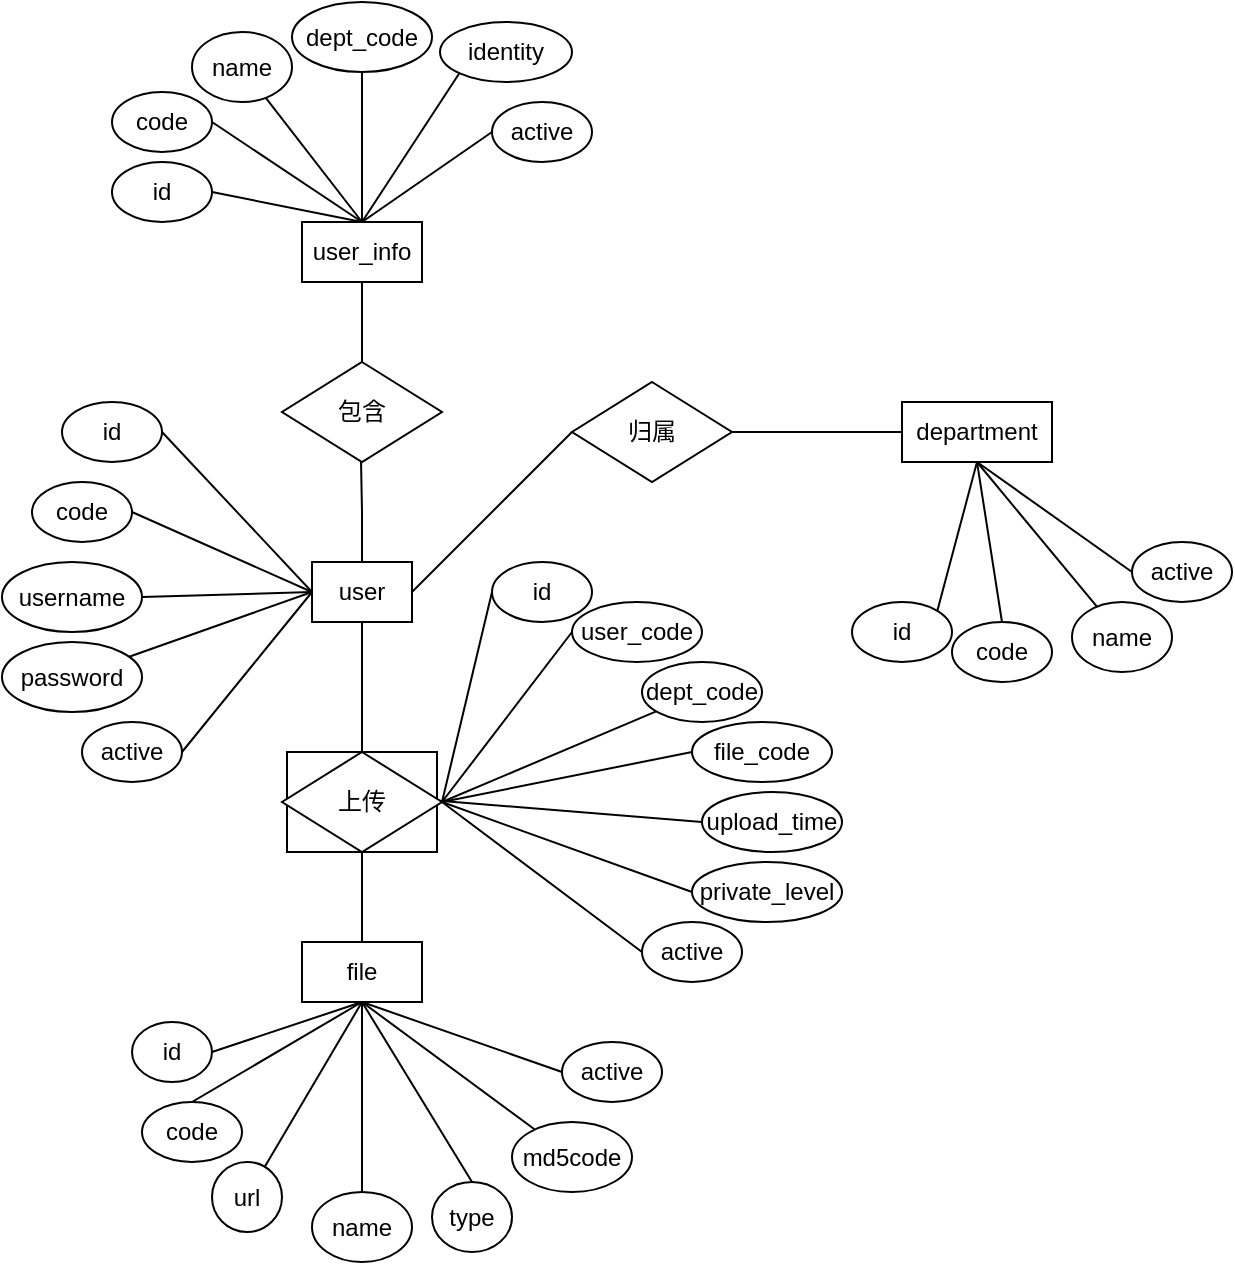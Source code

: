 <mxfile version="15.4.3" type="github">
  <diagram id="KTl8g3MnL7EqeoU-ZOUq" name="Page-1">
    <mxGraphModel dx="1108" dy="1651" grid="1" gridSize="10" guides="1" tooltips="1" connect="1" arrows="1" fold="1" page="1" pageScale="1" pageWidth="827" pageHeight="1169" math="0" shadow="0">
      <root>
        <mxCell id="0" />
        <mxCell id="1" parent="0" />
        <mxCell id="3dIT8nD3w7ZH45Lx_ABC-2" value="user" style="rounded=0;whiteSpace=wrap;html=1;" vertex="1" parent="1">
          <mxGeometry x="210" y="160" width="50" height="30" as="geometry" />
        </mxCell>
        <mxCell id="3dIT8nD3w7ZH45Lx_ABC-3" value="id" style="ellipse;whiteSpace=wrap;html=1;" vertex="1" parent="1">
          <mxGeometry x="85" y="80" width="50" height="30" as="geometry" />
        </mxCell>
        <mxCell id="3dIT8nD3w7ZH45Lx_ABC-4" value="code" style="ellipse;whiteSpace=wrap;html=1;" vertex="1" parent="1">
          <mxGeometry x="70" y="120" width="50" height="30" as="geometry" />
        </mxCell>
        <mxCell id="3dIT8nD3w7ZH45Lx_ABC-5" value="username" style="ellipse;whiteSpace=wrap;html=1;" vertex="1" parent="1">
          <mxGeometry x="55" y="160" width="70" height="35" as="geometry" />
        </mxCell>
        <mxCell id="3dIT8nD3w7ZH45Lx_ABC-6" value="password" style="ellipse;whiteSpace=wrap;html=1;" vertex="1" parent="1">
          <mxGeometry x="55" y="200" width="70" height="35" as="geometry" />
        </mxCell>
        <mxCell id="3dIT8nD3w7ZH45Lx_ABC-7" value="active" style="ellipse;whiteSpace=wrap;html=1;" vertex="1" parent="1">
          <mxGeometry x="95" y="240" width="50" height="30" as="geometry" />
        </mxCell>
        <mxCell id="3dIT8nD3w7ZH45Lx_ABC-8" value="" style="endArrow=none;html=1;rounded=0;exitX=1;exitY=0.5;exitDx=0;exitDy=0;entryX=0;entryY=0.5;entryDx=0;entryDy=0;" edge="1" parent="1" source="3dIT8nD3w7ZH45Lx_ABC-3" target="3dIT8nD3w7ZH45Lx_ABC-2">
          <mxGeometry width="50" height="50" relative="1" as="geometry">
            <mxPoint x="130" y="270" as="sourcePoint" />
            <mxPoint x="180" y="220" as="targetPoint" />
          </mxGeometry>
        </mxCell>
        <mxCell id="3dIT8nD3w7ZH45Lx_ABC-9" value="" style="endArrow=none;html=1;rounded=0;entryX=0;entryY=0.5;entryDx=0;entryDy=0;exitX=1;exitY=0.5;exitDx=0;exitDy=0;" edge="1" parent="1" source="3dIT8nD3w7ZH45Lx_ABC-4" target="3dIT8nD3w7ZH45Lx_ABC-2">
          <mxGeometry width="50" height="50" relative="1" as="geometry">
            <mxPoint x="125" y="135" as="sourcePoint" />
            <mxPoint x="210" y="245" as="targetPoint" />
          </mxGeometry>
        </mxCell>
        <mxCell id="3dIT8nD3w7ZH45Lx_ABC-10" value="" style="endArrow=none;html=1;rounded=0;entryX=0;entryY=0.5;entryDx=0;entryDy=0;exitX=1;exitY=0.5;exitDx=0;exitDy=0;" edge="1" parent="1" source="3dIT8nD3w7ZH45Lx_ABC-5" target="3dIT8nD3w7ZH45Lx_ABC-2">
          <mxGeometry width="50" height="50" relative="1" as="geometry">
            <mxPoint x="150" y="297.5" as="sourcePoint" />
            <mxPoint x="220" y="255" as="targetPoint" />
          </mxGeometry>
        </mxCell>
        <mxCell id="3dIT8nD3w7ZH45Lx_ABC-11" value="" style="endArrow=none;html=1;rounded=0;entryX=0;entryY=0.5;entryDx=0;entryDy=0;" edge="1" parent="1" source="3dIT8nD3w7ZH45Lx_ABC-6" target="3dIT8nD3w7ZH45Lx_ABC-2">
          <mxGeometry width="50" height="50" relative="1" as="geometry">
            <mxPoint x="160" y="307.5" as="sourcePoint" />
            <mxPoint x="220" y="250" as="targetPoint" />
          </mxGeometry>
        </mxCell>
        <mxCell id="3dIT8nD3w7ZH45Lx_ABC-12" value="" style="endArrow=none;html=1;rounded=0;exitX=1;exitY=0.5;exitDx=0;exitDy=0;entryX=0;entryY=0.5;entryDx=0;entryDy=0;" edge="1" parent="1" source="3dIT8nD3w7ZH45Lx_ABC-7" target="3dIT8nD3w7ZH45Lx_ABC-2">
          <mxGeometry width="50" height="50" relative="1" as="geometry">
            <mxPoint x="170" y="317.5" as="sourcePoint" />
            <mxPoint x="225" y="250" as="targetPoint" />
          </mxGeometry>
        </mxCell>
        <mxCell id="3dIT8nD3w7ZH45Lx_ABC-14" value="user_info" style="rounded=0;whiteSpace=wrap;html=1;" vertex="1" parent="1">
          <mxGeometry x="205" y="-10" width="60" height="30" as="geometry" />
        </mxCell>
        <mxCell id="3dIT8nD3w7ZH45Lx_ABC-15" value="id" style="ellipse;whiteSpace=wrap;html=1;" vertex="1" parent="1">
          <mxGeometry x="110" y="-40" width="50" height="30" as="geometry" />
        </mxCell>
        <mxCell id="3dIT8nD3w7ZH45Lx_ABC-16" value="code" style="ellipse;whiteSpace=wrap;html=1;" vertex="1" parent="1">
          <mxGeometry x="110" y="-75" width="50" height="30" as="geometry" />
        </mxCell>
        <mxCell id="3dIT8nD3w7ZH45Lx_ABC-17" value="name" style="ellipse;whiteSpace=wrap;html=1;" vertex="1" parent="1">
          <mxGeometry x="150" y="-105" width="50" height="35" as="geometry" />
        </mxCell>
        <mxCell id="3dIT8nD3w7ZH45Lx_ABC-18" value="identity" style="ellipse;whiteSpace=wrap;html=1;" vertex="1" parent="1">
          <mxGeometry x="274" y="-110" width="66" height="30" as="geometry" />
        </mxCell>
        <mxCell id="3dIT8nD3w7ZH45Lx_ABC-19" value="active" style="ellipse;whiteSpace=wrap;html=1;" vertex="1" parent="1">
          <mxGeometry x="300" y="-70" width="50" height="30" as="geometry" />
        </mxCell>
        <mxCell id="3dIT8nD3w7ZH45Lx_ABC-20" value="" style="endArrow=none;html=1;rounded=0;exitX=1;exitY=0.5;exitDx=0;exitDy=0;entryX=0.5;entryY=0;entryDx=0;entryDy=0;" edge="1" parent="1" source="3dIT8nD3w7ZH45Lx_ABC-15" target="3dIT8nD3w7ZH45Lx_ABC-14">
          <mxGeometry width="50" height="50" relative="1" as="geometry">
            <mxPoint x="140" y="65" as="sourcePoint" />
            <mxPoint x="190" y="15" as="targetPoint" />
          </mxGeometry>
        </mxCell>
        <mxCell id="3dIT8nD3w7ZH45Lx_ABC-21" value="" style="endArrow=none;html=1;rounded=0;exitX=1;exitY=0.5;exitDx=0;exitDy=0;entryX=0.5;entryY=0;entryDx=0;entryDy=0;" edge="1" parent="1" source="3dIT8nD3w7ZH45Lx_ABC-16" target="3dIT8nD3w7ZH45Lx_ABC-14">
          <mxGeometry width="50" height="50" relative="1" as="geometry">
            <mxPoint x="150" y="82.5" as="sourcePoint" />
            <mxPoint x="220" y="40" as="targetPoint" />
          </mxGeometry>
        </mxCell>
        <mxCell id="3dIT8nD3w7ZH45Lx_ABC-22" value="" style="endArrow=none;html=1;rounded=0;entryX=0.5;entryY=0;entryDx=0;entryDy=0;" edge="1" parent="1" source="3dIT8nD3w7ZH45Lx_ABC-17" target="3dIT8nD3w7ZH45Lx_ABC-14">
          <mxGeometry width="50" height="50" relative="1" as="geometry">
            <mxPoint x="160" y="92.5" as="sourcePoint" />
            <mxPoint x="230" y="50" as="targetPoint" />
          </mxGeometry>
        </mxCell>
        <mxCell id="3dIT8nD3w7ZH45Lx_ABC-23" value="" style="endArrow=none;html=1;rounded=0;exitX=0;exitY=1;exitDx=0;exitDy=0;entryX=0.5;entryY=0;entryDx=0;entryDy=0;" edge="1" parent="1" source="3dIT8nD3w7ZH45Lx_ABC-18" target="3dIT8nD3w7ZH45Lx_ABC-14">
          <mxGeometry width="50" height="50" relative="1" as="geometry">
            <mxPoint x="170" y="102.5" as="sourcePoint" />
            <mxPoint x="230" y="45" as="targetPoint" />
          </mxGeometry>
        </mxCell>
        <mxCell id="3dIT8nD3w7ZH45Lx_ABC-24" value="" style="endArrow=none;html=1;rounded=0;exitX=0;exitY=0.5;exitDx=0;exitDy=0;entryX=0.5;entryY=0;entryDx=0;entryDy=0;" edge="1" parent="1" source="3dIT8nD3w7ZH45Lx_ABC-19" target="3dIT8nD3w7ZH45Lx_ABC-14">
          <mxGeometry width="50" height="50" relative="1" as="geometry">
            <mxPoint x="180" y="112.5" as="sourcePoint" />
            <mxPoint x="235" y="45" as="targetPoint" />
          </mxGeometry>
        </mxCell>
        <mxCell id="3dIT8nD3w7ZH45Lx_ABC-25" value="dept_code" style="ellipse;whiteSpace=wrap;html=1;" vertex="1" parent="1">
          <mxGeometry x="200" y="-120" width="70" height="35" as="geometry" />
        </mxCell>
        <mxCell id="3dIT8nD3w7ZH45Lx_ABC-26" value="" style="endArrow=none;html=1;rounded=0;exitX=0.5;exitY=1;exitDx=0;exitDy=0;entryX=0.5;entryY=0;entryDx=0;entryDy=0;" edge="1" parent="1" source="3dIT8nD3w7ZH45Lx_ABC-25" target="3dIT8nD3w7ZH45Lx_ABC-14">
          <mxGeometry width="50" height="50" relative="1" as="geometry">
            <mxPoint x="315" y="130" as="sourcePoint" />
            <mxPoint x="245" y="55" as="targetPoint" />
          </mxGeometry>
        </mxCell>
        <mxCell id="3dIT8nD3w7ZH45Lx_ABC-28" value="department" style="rounded=0;whiteSpace=wrap;html=1;" vertex="1" parent="1">
          <mxGeometry x="505" y="80" width="75" height="30" as="geometry" />
        </mxCell>
        <mxCell id="3dIT8nD3w7ZH45Lx_ABC-29" value="id" style="ellipse;whiteSpace=wrap;html=1;" vertex="1" parent="1">
          <mxGeometry x="480" y="180" width="50" height="30" as="geometry" />
        </mxCell>
        <mxCell id="3dIT8nD3w7ZH45Lx_ABC-30" value="code" style="ellipse;whiteSpace=wrap;html=1;" vertex="1" parent="1">
          <mxGeometry x="530" y="190" width="50" height="30" as="geometry" />
        </mxCell>
        <mxCell id="3dIT8nD3w7ZH45Lx_ABC-31" value="name" style="ellipse;whiteSpace=wrap;html=1;" vertex="1" parent="1">
          <mxGeometry x="590" y="180" width="50" height="35" as="geometry" />
        </mxCell>
        <mxCell id="3dIT8nD3w7ZH45Lx_ABC-32" value="active" style="ellipse;whiteSpace=wrap;html=1;" vertex="1" parent="1">
          <mxGeometry x="620" y="150" width="50" height="30" as="geometry" />
        </mxCell>
        <mxCell id="3dIT8nD3w7ZH45Lx_ABC-33" value="" style="endArrow=none;html=1;rounded=0;exitX=1;exitY=0;exitDx=0;exitDy=0;entryX=0.5;entryY=1;entryDx=0;entryDy=0;" edge="1" parent="1" source="3dIT8nD3w7ZH45Lx_ABC-29" target="3dIT8nD3w7ZH45Lx_ABC-28">
          <mxGeometry width="50" height="50" relative="1" as="geometry">
            <mxPoint x="440" y="130" as="sourcePoint" />
            <mxPoint x="490" y="80" as="targetPoint" />
          </mxGeometry>
        </mxCell>
        <mxCell id="3dIT8nD3w7ZH45Lx_ABC-34" value="" style="endArrow=none;html=1;rounded=0;exitX=0.5;exitY=0;exitDx=0;exitDy=0;entryX=0.5;entryY=1;entryDx=0;entryDy=0;" edge="1" parent="1" source="3dIT8nD3w7ZH45Lx_ABC-30" target="3dIT8nD3w7ZH45Lx_ABC-28">
          <mxGeometry width="50" height="50" relative="1" as="geometry">
            <mxPoint x="450" y="147.5" as="sourcePoint" />
            <mxPoint x="520" y="105" as="targetPoint" />
          </mxGeometry>
        </mxCell>
        <mxCell id="3dIT8nD3w7ZH45Lx_ABC-35" value="" style="endArrow=none;html=1;rounded=0;entryX=0.5;entryY=1;entryDx=0;entryDy=0;" edge="1" parent="1" source="3dIT8nD3w7ZH45Lx_ABC-31" target="3dIT8nD3w7ZH45Lx_ABC-28">
          <mxGeometry width="50" height="50" relative="1" as="geometry">
            <mxPoint x="460" y="157.5" as="sourcePoint" />
            <mxPoint x="530" y="115" as="targetPoint" />
          </mxGeometry>
        </mxCell>
        <mxCell id="3dIT8nD3w7ZH45Lx_ABC-36" value="" style="endArrow=none;html=1;rounded=0;exitX=0;exitY=0.5;exitDx=0;exitDy=0;entryX=0.5;entryY=1;entryDx=0;entryDy=0;" edge="1" parent="1" source="3dIT8nD3w7ZH45Lx_ABC-32" target="3dIT8nD3w7ZH45Lx_ABC-28">
          <mxGeometry width="50" height="50" relative="1" as="geometry">
            <mxPoint x="480" y="177.5" as="sourcePoint" />
            <mxPoint x="535" y="110" as="targetPoint" />
          </mxGeometry>
        </mxCell>
        <mxCell id="3dIT8nD3w7ZH45Lx_ABC-38" value="file" style="rounded=0;whiteSpace=wrap;html=1;" vertex="1" parent="1">
          <mxGeometry x="205" y="350" width="60" height="30" as="geometry" />
        </mxCell>
        <mxCell id="3dIT8nD3w7ZH45Lx_ABC-39" value="id" style="ellipse;whiteSpace=wrap;html=1;" vertex="1" parent="1">
          <mxGeometry x="120" y="390" width="40" height="30" as="geometry" />
        </mxCell>
        <mxCell id="3dIT8nD3w7ZH45Lx_ABC-40" value="code" style="ellipse;whiteSpace=wrap;html=1;" vertex="1" parent="1">
          <mxGeometry x="125" y="430" width="50" height="30" as="geometry" />
        </mxCell>
        <mxCell id="3dIT8nD3w7ZH45Lx_ABC-41" value="url" style="ellipse;whiteSpace=wrap;html=1;" vertex="1" parent="1">
          <mxGeometry x="160" y="460" width="35" height="35" as="geometry" />
        </mxCell>
        <mxCell id="3dIT8nD3w7ZH45Lx_ABC-42" value="type" style="ellipse;whiteSpace=wrap;html=1;" vertex="1" parent="1">
          <mxGeometry x="270" y="470" width="40" height="35" as="geometry" />
        </mxCell>
        <mxCell id="3dIT8nD3w7ZH45Lx_ABC-43" value="active" style="ellipse;whiteSpace=wrap;html=1;" vertex="1" parent="1">
          <mxGeometry x="335" y="400" width="50" height="30" as="geometry" />
        </mxCell>
        <mxCell id="3dIT8nD3w7ZH45Lx_ABC-44" value="" style="endArrow=none;html=1;rounded=0;exitX=1;exitY=0.5;exitDx=0;exitDy=0;entryX=0.5;entryY=1;entryDx=0;entryDy=0;" edge="1" parent="1" source="3dIT8nD3w7ZH45Lx_ABC-39" target="3dIT8nD3w7ZH45Lx_ABC-38">
          <mxGeometry width="50" height="50" relative="1" as="geometry">
            <mxPoint x="165" y="400" as="sourcePoint" />
            <mxPoint x="215" y="350" as="targetPoint" />
          </mxGeometry>
        </mxCell>
        <mxCell id="3dIT8nD3w7ZH45Lx_ABC-45" value="" style="endArrow=none;html=1;rounded=0;exitX=0.5;exitY=0;exitDx=0;exitDy=0;entryX=0.5;entryY=1;entryDx=0;entryDy=0;" edge="1" parent="1" source="3dIT8nD3w7ZH45Lx_ABC-40" target="3dIT8nD3w7ZH45Lx_ABC-38">
          <mxGeometry width="50" height="50" relative="1" as="geometry">
            <mxPoint x="175" y="417.5" as="sourcePoint" />
            <mxPoint x="245" y="375" as="targetPoint" />
          </mxGeometry>
        </mxCell>
        <mxCell id="3dIT8nD3w7ZH45Lx_ABC-46" value="" style="endArrow=none;html=1;rounded=0;entryX=0.5;entryY=1;entryDx=0;entryDy=0;" edge="1" parent="1" source="3dIT8nD3w7ZH45Lx_ABC-41" target="3dIT8nD3w7ZH45Lx_ABC-38">
          <mxGeometry width="50" height="50" relative="1" as="geometry">
            <mxPoint x="185" y="427.5" as="sourcePoint" />
            <mxPoint x="255" y="385" as="targetPoint" />
          </mxGeometry>
        </mxCell>
        <mxCell id="3dIT8nD3w7ZH45Lx_ABC-47" value="" style="endArrow=none;html=1;rounded=0;exitX=0.5;exitY=0;exitDx=0;exitDy=0;entryX=0.5;entryY=1;entryDx=0;entryDy=0;" edge="1" parent="1" source="3dIT8nD3w7ZH45Lx_ABC-42" target="3dIT8nD3w7ZH45Lx_ABC-38">
          <mxGeometry width="50" height="50" relative="1" as="geometry">
            <mxPoint x="195" y="437.5" as="sourcePoint" />
            <mxPoint x="255" y="380" as="targetPoint" />
          </mxGeometry>
        </mxCell>
        <mxCell id="3dIT8nD3w7ZH45Lx_ABC-48" value="" style="endArrow=none;html=1;rounded=0;exitX=0;exitY=0.5;exitDx=0;exitDy=0;entryX=0.5;entryY=1;entryDx=0;entryDy=0;" edge="1" parent="1" source="3dIT8nD3w7ZH45Lx_ABC-43" target="3dIT8nD3w7ZH45Lx_ABC-38">
          <mxGeometry width="50" height="50" relative="1" as="geometry">
            <mxPoint x="205" y="447.5" as="sourcePoint" />
            <mxPoint x="260" y="380" as="targetPoint" />
          </mxGeometry>
        </mxCell>
        <mxCell id="3dIT8nD3w7ZH45Lx_ABC-49" value="name" style="ellipse;whiteSpace=wrap;html=1;" vertex="1" parent="1">
          <mxGeometry x="210" y="475" width="50" height="35" as="geometry" />
        </mxCell>
        <mxCell id="3dIT8nD3w7ZH45Lx_ABC-50" value="" style="endArrow=none;html=1;rounded=0;exitX=0.5;exitY=0;exitDx=0;exitDy=0;entryX=0.5;entryY=1;entryDx=0;entryDy=0;" edge="1" parent="1" source="3dIT8nD3w7ZH45Lx_ABC-49" target="3dIT8nD3w7ZH45Lx_ABC-38">
          <mxGeometry width="50" height="50" relative="1" as="geometry">
            <mxPoint x="340" y="465" as="sourcePoint" />
            <mxPoint x="270" y="390" as="targetPoint" />
          </mxGeometry>
        </mxCell>
        <mxCell id="3dIT8nD3w7ZH45Lx_ABC-51" value="md5code" style="ellipse;whiteSpace=wrap;html=1;" vertex="1" parent="1">
          <mxGeometry x="310" y="440" width="60" height="35" as="geometry" />
        </mxCell>
        <mxCell id="3dIT8nD3w7ZH45Lx_ABC-52" value="" style="endArrow=none;html=1;rounded=0;entryX=0.5;entryY=1;entryDx=0;entryDy=0;" edge="1" parent="1" source="3dIT8nD3w7ZH45Lx_ABC-51" target="3dIT8nD3w7ZH45Lx_ABC-38">
          <mxGeometry width="50" height="50" relative="1" as="geometry">
            <mxPoint x="345" y="425" as="sourcePoint" />
            <mxPoint x="250" y="390" as="targetPoint" />
          </mxGeometry>
        </mxCell>
        <mxCell id="3dIT8nD3w7ZH45Lx_ABC-55" value="id" style="ellipse;whiteSpace=wrap;html=1;" vertex="1" parent="1">
          <mxGeometry x="300" y="160" width="50" height="30" as="geometry" />
        </mxCell>
        <mxCell id="3dIT8nD3w7ZH45Lx_ABC-56" value="user_code" style="ellipse;whiteSpace=wrap;html=1;" vertex="1" parent="1">
          <mxGeometry x="340" y="180" width="65" height="30" as="geometry" />
        </mxCell>
        <mxCell id="3dIT8nD3w7ZH45Lx_ABC-57" value="dept_code" style="ellipse;whiteSpace=wrap;html=1;" vertex="1" parent="1">
          <mxGeometry x="375" y="210" width="60" height="30" as="geometry" />
        </mxCell>
        <mxCell id="3dIT8nD3w7ZH45Lx_ABC-58" value="upload_time" style="ellipse;whiteSpace=wrap;html=1;" vertex="1" parent="1">
          <mxGeometry x="405" y="275" width="70" height="30" as="geometry" />
        </mxCell>
        <mxCell id="3dIT8nD3w7ZH45Lx_ABC-59" value="active" style="ellipse;whiteSpace=wrap;html=1;" vertex="1" parent="1">
          <mxGeometry x="375" y="340" width="50" height="30" as="geometry" />
        </mxCell>
        <mxCell id="3dIT8nD3w7ZH45Lx_ABC-60" value="" style="endArrow=none;html=1;rounded=0;entryX=1;entryY=0.5;entryDx=0;entryDy=0;exitX=0;exitY=0.5;exitDx=0;exitDy=0;" edge="1" parent="1" source="3dIT8nD3w7ZH45Lx_ABC-55" target="3dIT8nD3w7ZH45Lx_ABC-81">
          <mxGeometry width="50" height="50" relative="1" as="geometry">
            <mxPoint x="320" y="208" as="sourcePoint" />
            <mxPoint x="456.5" y="255" as="targetPoint" />
          </mxGeometry>
        </mxCell>
        <mxCell id="3dIT8nD3w7ZH45Lx_ABC-61" value="" style="endArrow=none;html=1;rounded=0;exitX=0;exitY=0.5;exitDx=0;exitDy=0;entryX=1;entryY=0.5;entryDx=0;entryDy=0;" edge="1" parent="1" source="3dIT8nD3w7ZH45Lx_ABC-56" target="3dIT8nD3w7ZH45Lx_ABC-81">
          <mxGeometry width="50" height="50" relative="1" as="geometry">
            <mxPoint x="367.5" y="292.5" as="sourcePoint" />
            <mxPoint x="456.5" y="255" as="targetPoint" />
          </mxGeometry>
        </mxCell>
        <mxCell id="3dIT8nD3w7ZH45Lx_ABC-62" value="" style="endArrow=none;html=1;rounded=0;entryX=1;entryY=0.5;entryDx=0;entryDy=0;" edge="1" parent="1" source="3dIT8nD3w7ZH45Lx_ABC-57" target="3dIT8nD3w7ZH45Lx_ABC-81">
          <mxGeometry width="50" height="50" relative="1" as="geometry">
            <mxPoint x="377.5" y="302.5" as="sourcePoint" />
            <mxPoint x="456.5" y="255" as="targetPoint" />
          </mxGeometry>
        </mxCell>
        <mxCell id="3dIT8nD3w7ZH45Lx_ABC-63" value="" style="endArrow=none;html=1;rounded=0;exitX=0;exitY=0.5;exitDx=0;exitDy=0;entryX=0.925;entryY=0.48;entryDx=0;entryDy=0;entryPerimeter=0;" edge="1" parent="1" source="3dIT8nD3w7ZH45Lx_ABC-58" target="3dIT8nD3w7ZH45Lx_ABC-81">
          <mxGeometry width="50" height="50" relative="1" as="geometry">
            <mxPoint x="387.5" y="312.5" as="sourcePoint" />
            <mxPoint x="456.5" y="255" as="targetPoint" />
          </mxGeometry>
        </mxCell>
        <mxCell id="3dIT8nD3w7ZH45Lx_ABC-64" value="" style="endArrow=none;html=1;rounded=0;exitX=0;exitY=0.5;exitDx=0;exitDy=0;entryX=1;entryY=0.5;entryDx=0;entryDy=0;" edge="1" parent="1" source="3dIT8nD3w7ZH45Lx_ABC-59" target="3dIT8nD3w7ZH45Lx_ABC-81">
          <mxGeometry width="50" height="50" relative="1" as="geometry">
            <mxPoint x="397.5" y="322.5" as="sourcePoint" />
            <mxPoint x="456.5" y="255" as="targetPoint" />
          </mxGeometry>
        </mxCell>
        <mxCell id="3dIT8nD3w7ZH45Lx_ABC-65" value="file_code" style="ellipse;whiteSpace=wrap;html=1;" vertex="1" parent="1">
          <mxGeometry x="400" y="240" width="70" height="30" as="geometry" />
        </mxCell>
        <mxCell id="3dIT8nD3w7ZH45Lx_ABC-66" value="" style="endArrow=none;html=1;rounded=0;exitX=0;exitY=0.5;exitDx=0;exitDy=0;entryX=1;entryY=0.5;entryDx=0;entryDy=0;" edge="1" parent="1" source="3dIT8nD3w7ZH45Lx_ABC-65" target="3dIT8nD3w7ZH45Lx_ABC-81">
          <mxGeometry width="50" height="50" relative="1" as="geometry">
            <mxPoint x="532.5" y="340" as="sourcePoint" />
            <mxPoint x="456.5" y="255" as="targetPoint" />
          </mxGeometry>
        </mxCell>
        <mxCell id="3dIT8nD3w7ZH45Lx_ABC-67" value="private_level" style="ellipse;whiteSpace=wrap;html=1;" vertex="1" parent="1">
          <mxGeometry x="400" y="310" width="75" height="30" as="geometry" />
        </mxCell>
        <mxCell id="3dIT8nD3w7ZH45Lx_ABC-68" value="" style="endArrow=none;html=1;rounded=0;exitX=0;exitY=0.5;exitDx=0;exitDy=0;entryX=1;entryY=0.5;entryDx=0;entryDy=0;" edge="1" parent="1" source="3dIT8nD3w7ZH45Lx_ABC-67" target="3dIT8nD3w7ZH45Lx_ABC-81">
          <mxGeometry width="50" height="50" relative="1" as="geometry">
            <mxPoint x="552.5" y="300" as="sourcePoint" />
            <mxPoint x="456.5" y="255" as="targetPoint" />
          </mxGeometry>
        </mxCell>
        <mxCell id="3dIT8nD3w7ZH45Lx_ABC-70" value="包含" style="rhombus;whiteSpace=wrap;html=1;" vertex="1" parent="1">
          <mxGeometry x="195" y="60" width="80" height="50" as="geometry" />
        </mxCell>
        <mxCell id="3dIT8nD3w7ZH45Lx_ABC-71" value="" style="endArrow=none;html=1;rounded=0;edgeStyle=orthogonalEdgeStyle;exitX=0.5;exitY=0;exitDx=0;exitDy=0;entryX=0.5;entryY=1;entryDx=0;entryDy=0;" edge="1" parent="1" source="3dIT8nD3w7ZH45Lx_ABC-70" target="3dIT8nD3w7ZH45Lx_ABC-14">
          <mxGeometry width="50" height="50" relative="1" as="geometry">
            <mxPoint x="229.5" y="70" as="sourcePoint" />
            <mxPoint x="229.5" y="20" as="targetPoint" />
          </mxGeometry>
        </mxCell>
        <mxCell id="3dIT8nD3w7ZH45Lx_ABC-74" value="" style="endArrow=none;html=1;rounded=0;edgeStyle=orthogonalEdgeStyle;exitX=0.5;exitY=0;exitDx=0;exitDy=0;entryX=0.494;entryY=1;entryDx=0;entryDy=0;entryPerimeter=0;" edge="1" parent="1" source="3dIT8nD3w7ZH45Lx_ABC-2" target="3dIT8nD3w7ZH45Lx_ABC-70">
          <mxGeometry width="50" height="50" relative="1" as="geometry">
            <mxPoint x="234.5" y="155" as="sourcePoint" />
            <mxPoint x="234.5" y="115" as="targetPoint" />
          </mxGeometry>
        </mxCell>
        <mxCell id="3dIT8nD3w7ZH45Lx_ABC-76" value="归属" style="rhombus;whiteSpace=wrap;html=1;" vertex="1" parent="1">
          <mxGeometry x="340" y="70" width="80" height="50" as="geometry" />
        </mxCell>
        <mxCell id="3dIT8nD3w7ZH45Lx_ABC-78" value="" style="endArrow=none;html=1;rounded=0;edgeStyle=orthogonalEdgeStyle;exitX=1;exitY=0.5;exitDx=0;exitDy=0;entryX=0;entryY=0.5;entryDx=0;entryDy=0;" edge="1" parent="1" source="3dIT8nD3w7ZH45Lx_ABC-76" target="3dIT8nD3w7ZH45Lx_ABC-28">
          <mxGeometry width="50" height="50" relative="1" as="geometry">
            <mxPoint x="426" y="97" as="sourcePoint" />
            <mxPoint x="500" y="97" as="targetPoint" />
          </mxGeometry>
        </mxCell>
        <mxCell id="3dIT8nD3w7ZH45Lx_ABC-80" value="" style="rounded=0;whiteSpace=wrap;html=1;" vertex="1" parent="1">
          <mxGeometry x="197.5" y="255" width="75" height="50" as="geometry" />
        </mxCell>
        <mxCell id="3dIT8nD3w7ZH45Lx_ABC-81" value="上传" style="rhombus;whiteSpace=wrap;html=1;" vertex="1" parent="1">
          <mxGeometry x="195" y="255" width="80" height="50" as="geometry" />
        </mxCell>
        <mxCell id="3dIT8nD3w7ZH45Lx_ABC-86" value="" style="endArrow=none;html=1;rounded=0;exitX=1;exitY=0.5;exitDx=0;exitDy=0;entryX=0;entryY=0.5;entryDx=0;entryDy=0;" edge="1" parent="1" source="3dIT8nD3w7ZH45Lx_ABC-2" target="3dIT8nD3w7ZH45Lx_ABC-76">
          <mxGeometry width="50" height="50" relative="1" as="geometry">
            <mxPoint x="480" y="195" as="sourcePoint" />
            <mxPoint x="552.5" y="120" as="targetPoint" />
          </mxGeometry>
        </mxCell>
        <mxCell id="3dIT8nD3w7ZH45Lx_ABC-88" value="" style="endArrow=none;html=1;rounded=0;edgeStyle=orthogonalEdgeStyle;exitX=0.5;exitY=0;exitDx=0;exitDy=0;entryX=0.5;entryY=1;entryDx=0;entryDy=0;" edge="1" parent="1" source="3dIT8nD3w7ZH45Lx_ABC-80" target="3dIT8nD3w7ZH45Lx_ABC-2">
          <mxGeometry width="50" height="50" relative="1" as="geometry">
            <mxPoint x="245" y="170" as="sourcePoint" />
            <mxPoint x="244.52" y="120" as="targetPoint" />
          </mxGeometry>
        </mxCell>
        <mxCell id="3dIT8nD3w7ZH45Lx_ABC-89" value="" style="endArrow=none;html=1;rounded=0;edgeStyle=orthogonalEdgeStyle;exitX=0.5;exitY=0;exitDx=0;exitDy=0;entryX=0.5;entryY=1;entryDx=0;entryDy=0;" edge="1" parent="1" source="3dIT8nD3w7ZH45Lx_ABC-38" target="3dIT8nD3w7ZH45Lx_ABC-81">
          <mxGeometry width="50" height="50" relative="1" as="geometry">
            <mxPoint x="245" y="265" as="sourcePoint" />
            <mxPoint x="245" y="200" as="targetPoint" />
          </mxGeometry>
        </mxCell>
      </root>
    </mxGraphModel>
  </diagram>
</mxfile>
